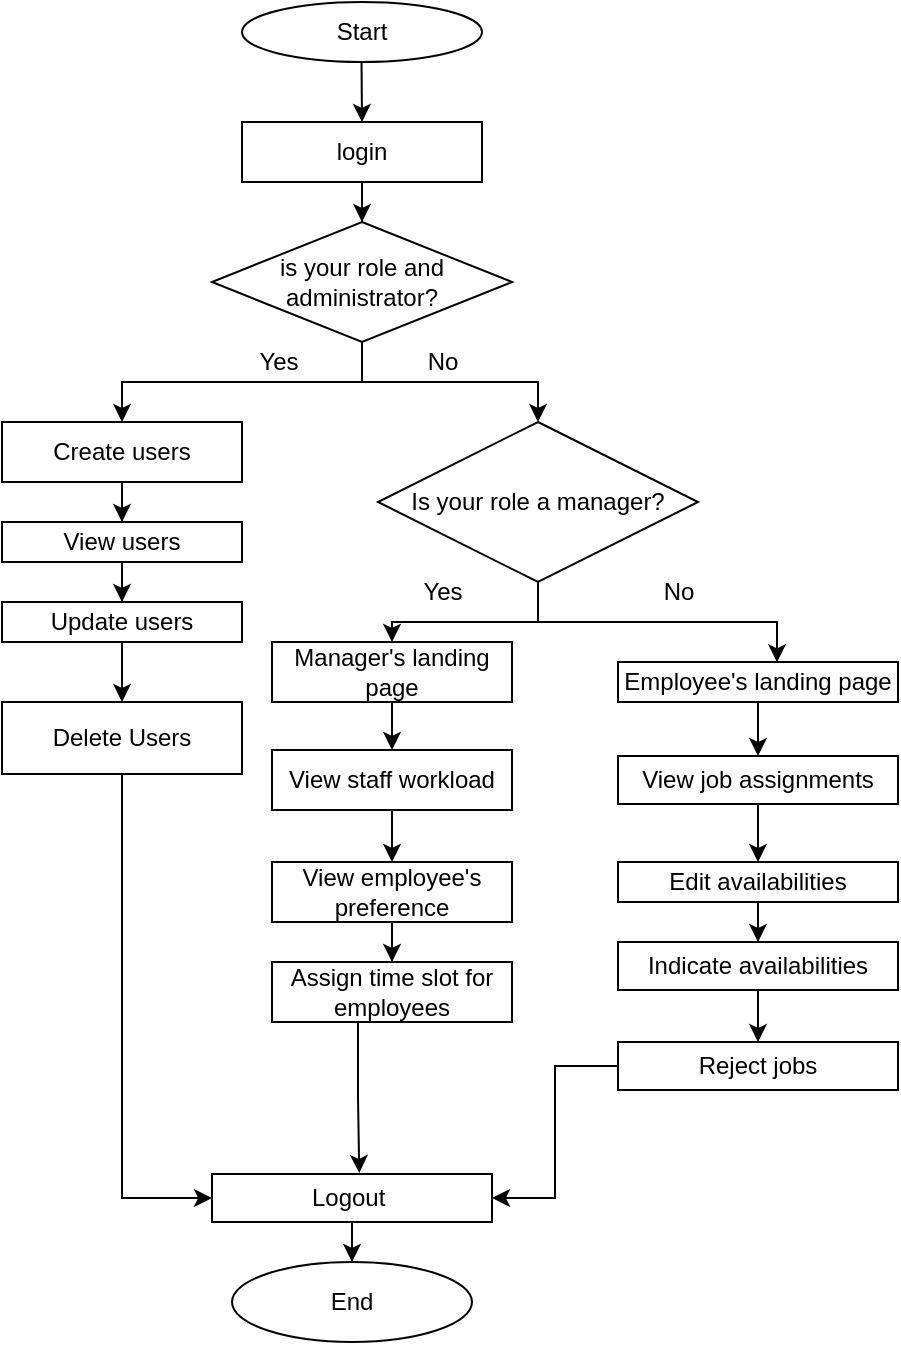 <mxfile version="20.2.7" type="device"><diagram id="NVlY7Zu3MdlkbYWgJLYW" name="Page-1"><mxGraphModel dx="961" dy="436" grid="1" gridSize="10" guides="1" tooltips="1" connect="1" arrows="1" fold="1" page="1" pageScale="1" pageWidth="583" pageHeight="827" math="0" shadow="0"><root><mxCell id="0"/><mxCell id="1" parent="0"/><mxCell id="1NgOcw5VfABub0g6Ih5Z-2" value="Start" style="ellipse;whiteSpace=wrap;html=1;" vertex="1" parent="1"><mxGeometry x="232" y="10" width="120" height="30" as="geometry"/></mxCell><mxCell id="1NgOcw5VfABub0g6Ih5Z-11" value="" style="edgeStyle=orthogonalEdgeStyle;rounded=0;orthogonalLoop=1;jettySize=auto;html=1;" edge="1" parent="1" source="1NgOcw5VfABub0g6Ih5Z-5" target="1NgOcw5VfABub0g6Ih5Z-9"><mxGeometry relative="1" as="geometry"/></mxCell><mxCell id="1NgOcw5VfABub0g6Ih5Z-5" value="login" style="rounded=0;whiteSpace=wrap;html=1;" vertex="1" parent="1"><mxGeometry x="232" y="70" width="120" height="30" as="geometry"/></mxCell><mxCell id="1NgOcw5VfABub0g6Ih5Z-6" value="" style="endArrow=classic;html=1;rounded=0;entryX=0.5;entryY=0;entryDx=0;entryDy=0;" edge="1" parent="1" target="1NgOcw5VfABub0g6Ih5Z-5"><mxGeometry width="50" height="50" relative="1" as="geometry"><mxPoint x="291.76" y="40" as="sourcePoint"/><mxPoint x="291.76" y="100" as="targetPoint"/></mxGeometry></mxCell><mxCell id="1NgOcw5VfABub0g6Ih5Z-14" style="edgeStyle=orthogonalEdgeStyle;rounded=0;orthogonalLoop=1;jettySize=auto;html=1;entryX=0.5;entryY=0;entryDx=0;entryDy=0;" edge="1" parent="1" source="1NgOcw5VfABub0g6Ih5Z-9" target="1NgOcw5VfABub0g6Ih5Z-12"><mxGeometry relative="1" as="geometry"/></mxCell><mxCell id="1NgOcw5VfABub0g6Ih5Z-19" style="edgeStyle=orthogonalEdgeStyle;rounded=0;orthogonalLoop=1;jettySize=auto;html=1;exitX=0.5;exitY=1;exitDx=0;exitDy=0;" edge="1" parent="1" source="1NgOcw5VfABub0g6Ih5Z-9" target="1NgOcw5VfABub0g6Ih5Z-17"><mxGeometry relative="1" as="geometry"/></mxCell><mxCell id="1NgOcw5VfABub0g6Ih5Z-9" value="is your role and administrator?" style="rhombus;whiteSpace=wrap;html=1;" vertex="1" parent="1"><mxGeometry x="217" y="120" width="150" height="60" as="geometry"/></mxCell><mxCell id="1NgOcw5VfABub0g6Ih5Z-31" style="edgeStyle=orthogonalEdgeStyle;rounded=0;orthogonalLoop=1;jettySize=auto;html=1;exitX=0.5;exitY=1;exitDx=0;exitDy=0;entryX=0.5;entryY=0;entryDx=0;entryDy=0;" edge="1" parent="1" source="1NgOcw5VfABub0g6Ih5Z-12" target="1NgOcw5VfABub0g6Ih5Z-29"><mxGeometry relative="1" as="geometry"/></mxCell><mxCell id="1NgOcw5VfABub0g6Ih5Z-46" style="edgeStyle=orthogonalEdgeStyle;rounded=0;orthogonalLoop=1;jettySize=auto;html=1;exitX=0.5;exitY=1;exitDx=0;exitDy=0;entryX=0.568;entryY=0.008;entryDx=0;entryDy=0;entryPerimeter=0;" edge="1" parent="1" source="1NgOcw5VfABub0g6Ih5Z-12" target="1NgOcw5VfABub0g6Ih5Z-40"><mxGeometry relative="1" as="geometry"/></mxCell><mxCell id="1NgOcw5VfABub0g6Ih5Z-12" value="Is your role a manager?" style="rhombus;whiteSpace=wrap;html=1;" vertex="1" parent="1"><mxGeometry x="300" y="220" width="160" height="80" as="geometry"/></mxCell><mxCell id="1NgOcw5VfABub0g6Ih5Z-20" style="edgeStyle=orthogonalEdgeStyle;rounded=0;orthogonalLoop=1;jettySize=auto;html=1;entryX=0.5;entryY=0;entryDx=0;entryDy=0;" edge="1" parent="1" source="1NgOcw5VfABub0g6Ih5Z-17" target="1NgOcw5VfABub0g6Ih5Z-18"><mxGeometry relative="1" as="geometry"/></mxCell><mxCell id="1NgOcw5VfABub0g6Ih5Z-17" value="Create users" style="rounded=0;whiteSpace=wrap;html=1;" vertex="1" parent="1"><mxGeometry x="112" y="220" width="120" height="30" as="geometry"/></mxCell><mxCell id="1NgOcw5VfABub0g6Ih5Z-24" style="edgeStyle=orthogonalEdgeStyle;rounded=0;orthogonalLoop=1;jettySize=auto;html=1;entryX=0.5;entryY=0;entryDx=0;entryDy=0;" edge="1" parent="1" source="1NgOcw5VfABub0g6Ih5Z-18" target="1NgOcw5VfABub0g6Ih5Z-22"><mxGeometry relative="1" as="geometry"/></mxCell><mxCell id="1NgOcw5VfABub0g6Ih5Z-18" value="View users" style="rounded=0;whiteSpace=wrap;html=1;" vertex="1" parent="1"><mxGeometry x="112" y="270" width="120" height="20" as="geometry"/></mxCell><mxCell id="1NgOcw5VfABub0g6Ih5Z-28" style="edgeStyle=orthogonalEdgeStyle;rounded=0;orthogonalLoop=1;jettySize=auto;html=1;entryX=0.5;entryY=0;entryDx=0;entryDy=0;" edge="1" parent="1" source="1NgOcw5VfABub0g6Ih5Z-22" target="1NgOcw5VfABub0g6Ih5Z-23"><mxGeometry relative="1" as="geometry"/></mxCell><mxCell id="1NgOcw5VfABub0g6Ih5Z-22" value="Update users" style="rounded=0;whiteSpace=wrap;html=1;" vertex="1" parent="1"><mxGeometry x="112" y="310" width="120" height="20" as="geometry"/></mxCell><mxCell id="1NgOcw5VfABub0g6Ih5Z-65" style="edgeStyle=orthogonalEdgeStyle;rounded=0;orthogonalLoop=1;jettySize=auto;html=1;" edge="1" parent="1" source="1NgOcw5VfABub0g6Ih5Z-23" target="1NgOcw5VfABub0g6Ih5Z-63"><mxGeometry relative="1" as="geometry"><Array as="points"><mxPoint x="172" y="608"/></Array></mxGeometry></mxCell><mxCell id="1NgOcw5VfABub0g6Ih5Z-23" value="Delete Users" style="rounded=0;whiteSpace=wrap;html=1;" vertex="1" parent="1"><mxGeometry x="112" y="360" width="120" height="36" as="geometry"/></mxCell><mxCell id="1NgOcw5VfABub0g6Ih5Z-34" style="edgeStyle=orthogonalEdgeStyle;rounded=0;orthogonalLoop=1;jettySize=auto;html=1;entryX=0.5;entryY=0;entryDx=0;entryDy=0;" edge="1" parent="1" source="1NgOcw5VfABub0g6Ih5Z-29" target="1NgOcw5VfABub0g6Ih5Z-32"><mxGeometry relative="1" as="geometry"/></mxCell><mxCell id="1NgOcw5VfABub0g6Ih5Z-29" value="Manager's landing page" style="rounded=0;whiteSpace=wrap;html=1;" vertex="1" parent="1"><mxGeometry x="247" y="330" width="120" height="30" as="geometry"/></mxCell><mxCell id="1NgOcw5VfABub0g6Ih5Z-37" style="edgeStyle=orthogonalEdgeStyle;rounded=0;orthogonalLoop=1;jettySize=auto;html=1;entryX=0.5;entryY=0;entryDx=0;entryDy=0;" edge="1" parent="1" source="1NgOcw5VfABub0g6Ih5Z-32" target="1NgOcw5VfABub0g6Ih5Z-35"><mxGeometry relative="1" as="geometry"/></mxCell><mxCell id="1NgOcw5VfABub0g6Ih5Z-32" value="View staff workload" style="rounded=0;whiteSpace=wrap;html=1;" vertex="1" parent="1"><mxGeometry x="247" y="384" width="120" height="30" as="geometry"/></mxCell><mxCell id="1NgOcw5VfABub0g6Ih5Z-39" style="edgeStyle=orthogonalEdgeStyle;rounded=0;orthogonalLoop=1;jettySize=auto;html=1;entryX=0.5;entryY=0;entryDx=0;entryDy=0;" edge="1" parent="1" source="1NgOcw5VfABub0g6Ih5Z-35" target="1NgOcw5VfABub0g6Ih5Z-38"><mxGeometry relative="1" as="geometry"/></mxCell><mxCell id="1NgOcw5VfABub0g6Ih5Z-35" value="View employee's preference" style="rounded=0;whiteSpace=wrap;html=1;" vertex="1" parent="1"><mxGeometry x="247" y="440" width="120" height="30" as="geometry"/></mxCell><mxCell id="1NgOcw5VfABub0g6Ih5Z-67" style="edgeStyle=orthogonalEdgeStyle;rounded=0;orthogonalLoop=1;jettySize=auto;html=1;entryX=0.526;entryY=-0.022;entryDx=0;entryDy=0;entryPerimeter=0;" edge="1" parent="1" source="1NgOcw5VfABub0g6Ih5Z-38" target="1NgOcw5VfABub0g6Ih5Z-63"><mxGeometry relative="1" as="geometry"><Array as="points"><mxPoint x="290" y="558"/><mxPoint x="291" y="558"/></Array></mxGeometry></mxCell><mxCell id="1NgOcw5VfABub0g6Ih5Z-38" value="Assign time slot for employees" style="rounded=0;whiteSpace=wrap;html=1;" vertex="1" parent="1"><mxGeometry x="247" y="490" width="120" height="30" as="geometry"/></mxCell><mxCell id="1NgOcw5VfABub0g6Ih5Z-49" style="edgeStyle=orthogonalEdgeStyle;rounded=0;orthogonalLoop=1;jettySize=auto;html=1;exitX=0.5;exitY=1;exitDx=0;exitDy=0;entryX=0.5;entryY=0;entryDx=0;entryDy=0;" edge="1" parent="1" source="1NgOcw5VfABub0g6Ih5Z-40" target="1NgOcw5VfABub0g6Ih5Z-47"><mxGeometry relative="1" as="geometry"/></mxCell><mxCell id="1NgOcw5VfABub0g6Ih5Z-40" value="Employee's landing page" style="rounded=0;whiteSpace=wrap;html=1;" vertex="1" parent="1"><mxGeometry x="420" y="340" width="140" height="20" as="geometry"/></mxCell><mxCell id="1NgOcw5VfABub0g6Ih5Z-51" style="edgeStyle=orthogonalEdgeStyle;rounded=0;orthogonalLoop=1;jettySize=auto;html=1;entryX=0.5;entryY=0;entryDx=0;entryDy=0;" edge="1" parent="1" source="1NgOcw5VfABub0g6Ih5Z-47" target="1NgOcw5VfABub0g6Ih5Z-50"><mxGeometry relative="1" as="geometry"/></mxCell><mxCell id="1NgOcw5VfABub0g6Ih5Z-47" value="View job assignments" style="rounded=0;whiteSpace=wrap;html=1;" vertex="1" parent="1"><mxGeometry x="420" y="387" width="140" height="24" as="geometry"/></mxCell><mxCell id="1NgOcw5VfABub0g6Ih5Z-54" style="edgeStyle=orthogonalEdgeStyle;rounded=0;orthogonalLoop=1;jettySize=auto;html=1;entryX=0.5;entryY=0;entryDx=0;entryDy=0;" edge="1" parent="1" source="1NgOcw5VfABub0g6Ih5Z-50" target="1NgOcw5VfABub0g6Ih5Z-53"><mxGeometry relative="1" as="geometry"/></mxCell><mxCell id="1NgOcw5VfABub0g6Ih5Z-50" value="Edit availabilities" style="rounded=0;whiteSpace=wrap;html=1;" vertex="1" parent="1"><mxGeometry x="420" y="440" width="140" height="20" as="geometry"/></mxCell><mxCell id="1NgOcw5VfABub0g6Ih5Z-57" style="edgeStyle=orthogonalEdgeStyle;rounded=0;orthogonalLoop=1;jettySize=auto;html=1;entryX=0.5;entryY=0;entryDx=0;entryDy=0;" edge="1" parent="1" source="1NgOcw5VfABub0g6Ih5Z-53" target="1NgOcw5VfABub0g6Ih5Z-55"><mxGeometry relative="1" as="geometry"/></mxCell><mxCell id="1NgOcw5VfABub0g6Ih5Z-53" value="Indicate availabilities" style="rounded=0;whiteSpace=wrap;html=1;" vertex="1" parent="1"><mxGeometry x="420" y="480" width="140" height="24" as="geometry"/></mxCell><mxCell id="1NgOcw5VfABub0g6Ih5Z-68" style="edgeStyle=orthogonalEdgeStyle;rounded=0;orthogonalLoop=1;jettySize=auto;html=1;entryX=1;entryY=0.5;entryDx=0;entryDy=0;" edge="1" parent="1" source="1NgOcw5VfABub0g6Ih5Z-55" target="1NgOcw5VfABub0g6Ih5Z-63"><mxGeometry relative="1" as="geometry"/></mxCell><mxCell id="1NgOcw5VfABub0g6Ih5Z-55" value="Reject jobs" style="rounded=0;whiteSpace=wrap;html=1;" vertex="1" parent="1"><mxGeometry x="420" y="530" width="140" height="24" as="geometry"/></mxCell><mxCell id="1NgOcw5VfABub0g6Ih5Z-58" value="No" style="text;html=1;align=center;verticalAlign=middle;resizable=0;points=[];autosize=1;strokeColor=none;fillColor=none;" vertex="1" parent="1"><mxGeometry x="312" y="175" width="40" height="30" as="geometry"/></mxCell><mxCell id="1NgOcw5VfABub0g6Ih5Z-59" value="Yes" style="text;html=1;align=center;verticalAlign=middle;resizable=0;points=[];autosize=1;strokeColor=none;fillColor=none;" vertex="1" parent="1"><mxGeometry x="230" y="175" width="40" height="30" as="geometry"/></mxCell><mxCell id="1NgOcw5VfABub0g6Ih5Z-60" value="Yes" style="text;html=1;align=center;verticalAlign=middle;resizable=0;points=[];autosize=1;strokeColor=none;fillColor=none;" vertex="1" parent="1"><mxGeometry x="312" y="290" width="40" height="30" as="geometry"/></mxCell><mxCell id="1NgOcw5VfABub0g6Ih5Z-62" value="No" style="text;html=1;align=center;verticalAlign=middle;resizable=0;points=[];autosize=1;strokeColor=none;fillColor=none;" vertex="1" parent="1"><mxGeometry x="430" y="290" width="40" height="30" as="geometry"/></mxCell><mxCell id="1NgOcw5VfABub0g6Ih5Z-69" style="edgeStyle=orthogonalEdgeStyle;rounded=0;orthogonalLoop=1;jettySize=auto;html=1;entryX=0.5;entryY=0;entryDx=0;entryDy=0;" edge="1" parent="1" source="1NgOcw5VfABub0g6Ih5Z-63" target="1NgOcw5VfABub0g6Ih5Z-66"><mxGeometry relative="1" as="geometry"/></mxCell><mxCell id="1NgOcw5VfABub0g6Ih5Z-63" value="Logout&amp;nbsp;" style="rounded=0;whiteSpace=wrap;html=1;" vertex="1" parent="1"><mxGeometry x="217" y="596" width="140" height="24" as="geometry"/></mxCell><mxCell id="1NgOcw5VfABub0g6Ih5Z-66" value="End" style="ellipse;whiteSpace=wrap;html=1;" vertex="1" parent="1"><mxGeometry x="227" y="640" width="120" height="40" as="geometry"/></mxCell></root></mxGraphModel></diagram></mxfile>